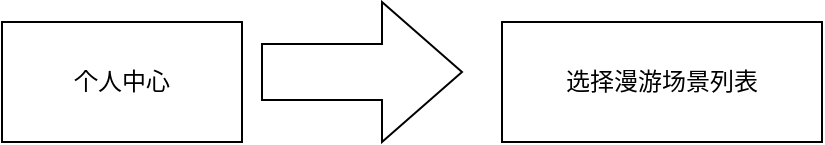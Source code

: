 <mxfile version="24.4.9" type="github">
  <diagram name="第 1 页" id="TstLex5_BNDvn4z_0ZPU">
    <mxGraphModel dx="1434" dy="780" grid="1" gridSize="10" guides="1" tooltips="1" connect="1" arrows="1" fold="1" page="1" pageScale="1" pageWidth="827" pageHeight="1169" math="0" shadow="0">
      <root>
        <mxCell id="0" />
        <mxCell id="1" parent="0" />
        <mxCell id="PFm-jJKADHVvYn167UJx-1" value="个人中心" style="rounded=0;whiteSpace=wrap;html=1;" vertex="1" parent="1">
          <mxGeometry x="30" y="210" width="120" height="60" as="geometry" />
        </mxCell>
        <mxCell id="PFm-jJKADHVvYn167UJx-2" value="选择漫游场景列表" style="rounded=0;whiteSpace=wrap;html=1;" vertex="1" parent="1">
          <mxGeometry x="280" y="210" width="160" height="60" as="geometry" />
        </mxCell>
        <mxCell id="PFm-jJKADHVvYn167UJx-4" value="" style="html=1;shadow=0;dashed=0;align=center;verticalAlign=middle;shape=mxgraph.arrows2.arrow;dy=0.6;dx=40;notch=0;" vertex="1" parent="1">
          <mxGeometry x="160" y="200" width="100" height="70" as="geometry" />
        </mxCell>
      </root>
    </mxGraphModel>
  </diagram>
</mxfile>
